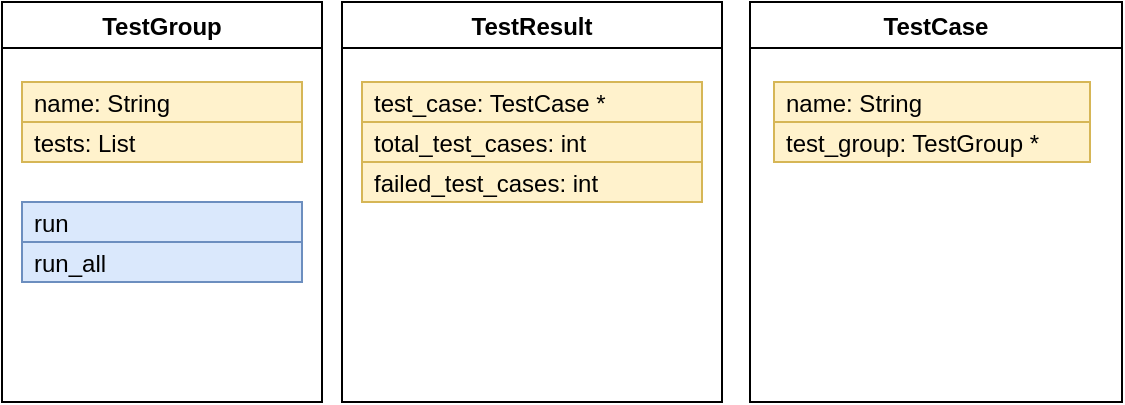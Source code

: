<mxfile version="18.1.1" type="github"><diagram id="C5RBs43oDa-KdzZeNtuy" name="Page-1"><mxGraphModel dx="742" dy="430" grid="1" gridSize="10" guides="1" tooltips="1" connect="1" arrows="1" fold="1" page="1" pageScale="1" pageWidth="827" pageHeight="1169" math="0" shadow="0"><root><mxCell id="WIyWlLk6GJQsqaUBKTNV-0"/><mxCell id="WIyWlLk6GJQsqaUBKTNV-1" parent="WIyWlLk6GJQsqaUBKTNV-0"/><mxCell id="Mh0ESkbl0JZ6DSoJVtcz-12" value="TestGroup" style="swimlane;" vertex="1" parent="WIyWlLk6GJQsqaUBKTNV-1"><mxGeometry x="40" y="160" width="160" height="200" as="geometry"/></mxCell><mxCell id="Mh0ESkbl0JZ6DSoJVtcz-15" value="name: String" style="text;strokeColor=#d6b656;fillColor=#fff2cc;align=left;verticalAlign=middle;spacingLeft=4;spacingRight=4;overflow=hidden;points=[[0,0.5],[1,0.5]];portConstraint=eastwest;rotatable=0;" vertex="1" parent="Mh0ESkbl0JZ6DSoJVtcz-12"><mxGeometry x="10" y="40" width="140" height="20" as="geometry"/></mxCell><mxCell id="Mh0ESkbl0JZ6DSoJVtcz-16" value="tests: List" style="text;strokeColor=#d6b656;fillColor=#fff2cc;align=left;verticalAlign=middle;spacingLeft=4;spacingRight=4;overflow=hidden;points=[[0,0.5],[1,0.5]];portConstraint=eastwest;rotatable=0;" vertex="1" parent="Mh0ESkbl0JZ6DSoJVtcz-12"><mxGeometry x="10" y="60" width="140" height="20" as="geometry"/></mxCell><mxCell id="Mh0ESkbl0JZ6DSoJVtcz-22" value="run" style="text;strokeColor=#6c8ebf;fillColor=#dae8fc;align=left;verticalAlign=middle;spacingLeft=4;spacingRight=4;overflow=hidden;points=[[0,0.5],[1,0.5]];portConstraint=eastwest;rotatable=0;" vertex="1" parent="Mh0ESkbl0JZ6DSoJVtcz-12"><mxGeometry x="10" y="100" width="140" height="20" as="geometry"/></mxCell><mxCell id="Mh0ESkbl0JZ6DSoJVtcz-23" value="run_all" style="text;strokeColor=#6c8ebf;fillColor=#dae8fc;align=left;verticalAlign=middle;spacingLeft=4;spacingRight=4;overflow=hidden;points=[[0,0.5],[1,0.5]];portConstraint=eastwest;rotatable=0;" vertex="1" parent="Mh0ESkbl0JZ6DSoJVtcz-12"><mxGeometry x="10" y="120" width="140" height="20" as="geometry"/></mxCell><mxCell id="Mh0ESkbl0JZ6DSoJVtcz-13" value="TestResult" style="swimlane;" vertex="1" parent="WIyWlLk6GJQsqaUBKTNV-1"><mxGeometry x="210" y="160" width="190" height="200" as="geometry"/></mxCell><mxCell id="Mh0ESkbl0JZ6DSoJVtcz-19" value="test_case: TestCase *" style="text;strokeColor=#d6b656;fillColor=#fff2cc;align=left;verticalAlign=middle;spacingLeft=4;spacingRight=4;overflow=hidden;points=[[0,0.5],[1,0.5]];portConstraint=eastwest;rotatable=0;" vertex="1" parent="Mh0ESkbl0JZ6DSoJVtcz-13"><mxGeometry x="10" y="40" width="170" height="20" as="geometry"/></mxCell><mxCell id="Mh0ESkbl0JZ6DSoJVtcz-20" value="total_test_cases: int" style="text;strokeColor=#d6b656;fillColor=#fff2cc;align=left;verticalAlign=middle;spacingLeft=4;spacingRight=4;overflow=hidden;points=[[0,0.5],[1,0.5]];portConstraint=eastwest;rotatable=0;" vertex="1" parent="Mh0ESkbl0JZ6DSoJVtcz-13"><mxGeometry x="10" y="60" width="170" height="20" as="geometry"/></mxCell><mxCell id="Mh0ESkbl0JZ6DSoJVtcz-21" value="failed_test_cases: int" style="text;strokeColor=#d6b656;fillColor=#fff2cc;align=left;verticalAlign=middle;spacingLeft=4;spacingRight=4;overflow=hidden;points=[[0,0.5],[1,0.5]];portConstraint=eastwest;rotatable=0;" vertex="1" parent="Mh0ESkbl0JZ6DSoJVtcz-13"><mxGeometry x="10" y="80" width="170" height="20" as="geometry"/></mxCell><mxCell id="Mh0ESkbl0JZ6DSoJVtcz-14" value="TestCase" style="swimlane;" vertex="1" parent="WIyWlLk6GJQsqaUBKTNV-1"><mxGeometry x="414" y="160" width="186" height="200" as="geometry"/></mxCell><mxCell id="Mh0ESkbl0JZ6DSoJVtcz-17" value="name: String" style="text;strokeColor=#d6b656;fillColor=#fff2cc;align=left;verticalAlign=middle;spacingLeft=4;spacingRight=4;overflow=hidden;points=[[0,0.5],[1,0.5]];portConstraint=eastwest;rotatable=0;" vertex="1" parent="Mh0ESkbl0JZ6DSoJVtcz-14"><mxGeometry x="12" y="40" width="158" height="20" as="geometry"/></mxCell><mxCell id="Mh0ESkbl0JZ6DSoJVtcz-18" value="test_group: TestGroup *" style="text;strokeColor=#d6b656;fillColor=#fff2cc;align=left;verticalAlign=middle;spacingLeft=4;spacingRight=4;overflow=hidden;points=[[0,0.5],[1,0.5]];portConstraint=eastwest;rotatable=0;" vertex="1" parent="Mh0ESkbl0JZ6DSoJVtcz-14"><mxGeometry x="12" y="60" width="158" height="20" as="geometry"/></mxCell></root></mxGraphModel></diagram></mxfile>